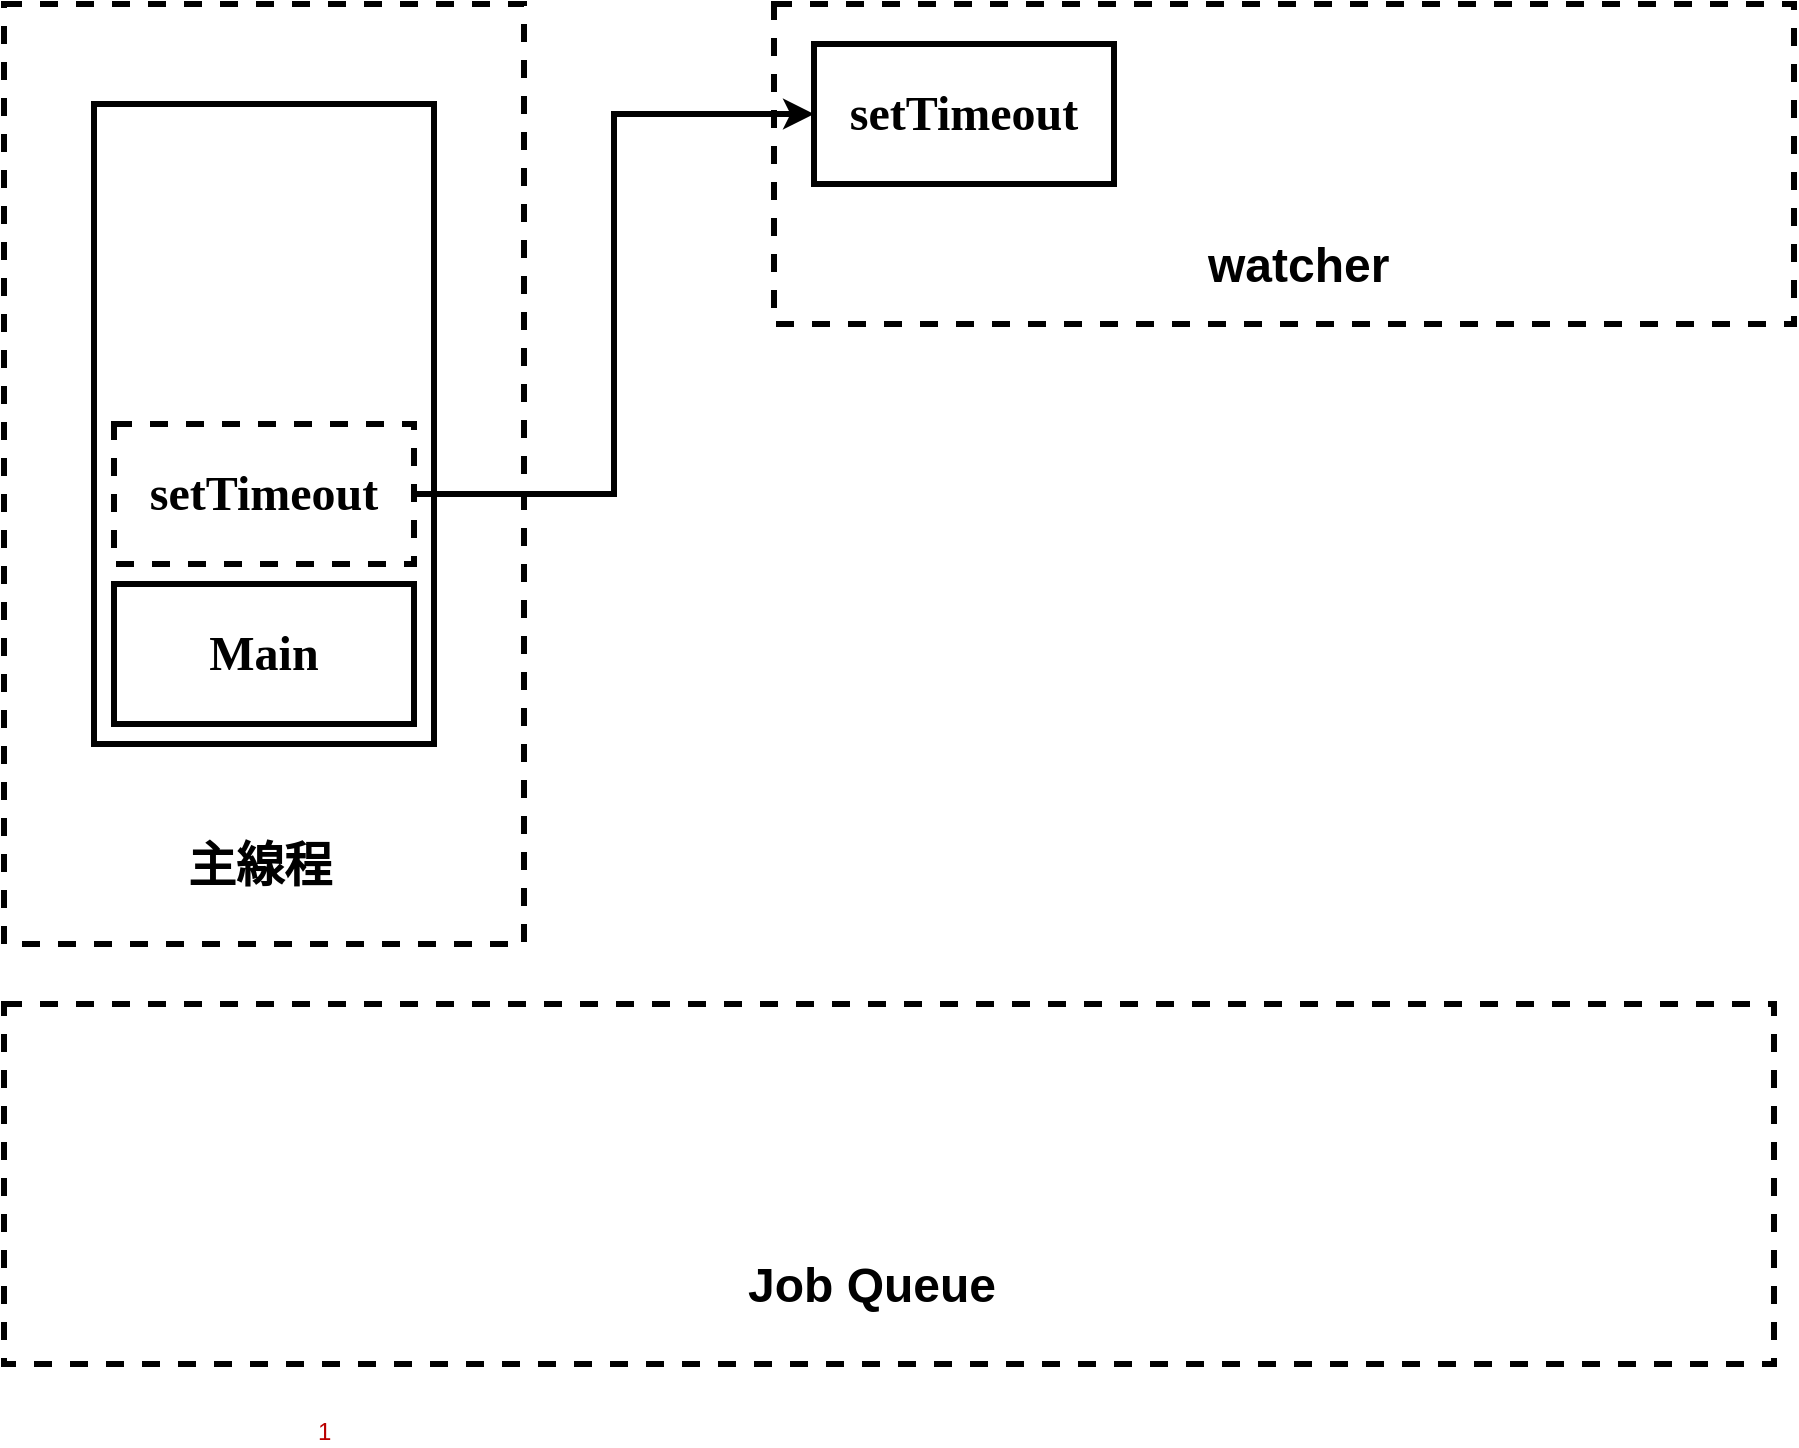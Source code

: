 <mxfile version="13.6.5">
    <diagram id="6hGFLwfOUW9BJ-s0fimq" name="Page-1">
        <mxGraphModel dx="1560" dy="1640" grid="1" gridSize="10" guides="1" tooltips="1" connect="1" arrows="1" fold="1" page="1" pageScale="1" pageWidth="1100" pageHeight="900" math="0" shadow="0">
            <root>
                <mxCell id="0"/>
                <mxCell id="1" parent="0"/>
                <mxCell id="152" value="" style="rounded=0;whiteSpace=wrap;html=1;strokeWidth=3;fillColor=none;dashed=1;" parent="1" vertex="1">
                    <mxGeometry x="75" y="70" width="260" height="470" as="geometry"/>
                </mxCell>
                <mxCell id="72" value="" style="rounded=0;whiteSpace=wrap;html=1;strokeWidth=3;fillColor=none;" parent="1" vertex="1">
                    <mxGeometry x="120" y="120" width="170" height="320" as="geometry"/>
                </mxCell>
                <mxCell id="138" value="Main" style="rounded=0;whiteSpace=wrap;html=1;fontFamily=微軟正黑體;fontSize=24;fontStyle=1;strokeWidth=3;shadow=0;glass=0;comic=0;" parent="1" vertex="1">
                    <mxGeometry x="130" y="360" width="150" height="70" as="geometry"/>
                </mxCell>
                <mxCell id="156" style="edgeStyle=orthogonalEdgeStyle;rounded=0;orthogonalLoop=1;jettySize=auto;html=1;exitX=1;exitY=0.5;exitDx=0;exitDy=0;entryX=0;entryY=0.5;entryDx=0;entryDy=0;strokeWidth=3;" parent="1" source="147" target="154" edge="1">
                    <mxGeometry relative="1" as="geometry"/>
                </mxCell>
                <mxCell id="147" value="setTimeout" style="rounded=0;whiteSpace=wrap;html=1;fontFamily=微軟正黑體;fontSize=24;fontStyle=1;strokeWidth=3;shadow=0;glass=0;comic=0;dashed=1;" parent="1" vertex="1">
                    <mxGeometry x="130" y="280" width="150" height="70" as="geometry"/>
                </mxCell>
                <mxCell id="150" value="&lt;div style=&quot;text-align: center&quot;&gt;&lt;span style=&quot;font-size: 24px&quot;&gt;&lt;b&gt;主線程&lt;/b&gt;&lt;/span&gt;&lt;/div&gt;" style="text;whiteSpace=wrap;html=1;" parent="1" vertex="1">
                    <mxGeometry x="165" y="480" width="80" height="30" as="geometry"/>
                </mxCell>
                <mxCell id="153" value="" style="rounded=0;whiteSpace=wrap;html=1;strokeWidth=3;fillColor=none;dashed=1;" parent="1" vertex="1">
                    <mxGeometry x="460" y="70" width="510" height="160" as="geometry"/>
                </mxCell>
                <mxCell id="154" value="setTimeout" style="rounded=0;whiteSpace=wrap;html=1;fontFamily=微軟正黑體;fontSize=24;fontStyle=1;strokeWidth=3;shadow=0;glass=0;comic=0;" parent="1" vertex="1">
                    <mxGeometry x="480" y="90" width="150" height="70" as="geometry"/>
                </mxCell>
                <mxCell id="155" value="&lt;div style=&quot;text-align: center&quot;&gt;&lt;span style=&quot;font-size: 24px&quot;&gt;&lt;b&gt;watcher&lt;/b&gt;&lt;/span&gt;&lt;/div&gt;" style="text;whiteSpace=wrap;html=1;" parent="1" vertex="1">
                    <mxGeometry x="675" y="180" width="80" height="30" as="geometry"/>
                </mxCell>
                <mxCell id="157" value="" style="rounded=0;whiteSpace=wrap;html=1;strokeWidth=3;fillColor=none;dashed=1;" parent="1" vertex="1">
                    <mxGeometry x="75" y="570" width="885" height="180" as="geometry"/>
                </mxCell>
                <mxCell id="158" value="&lt;div style=&quot;text-align: center&quot;&gt;&lt;span style=&quot;font-size: 24px&quot;&gt;&lt;b&gt;Job Queue&lt;/b&gt;&lt;/span&gt;&lt;/div&gt;" style="text;whiteSpace=wrap;html=1;" parent="1" vertex="1">
                    <mxGeometry x="445" y="690" width="145" height="30" as="geometry"/>
                </mxCell>
                <mxCell id="159" value="&lt;font color=&quot;rgba(0, 0, 0, 0)&quot;&gt;1&lt;/font&gt;" style="text;whiteSpace=wrap;html=1;" vertex="1" parent="1">
                    <mxGeometry x="230" y="770" width="550" height="20" as="geometry"/>
                </mxCell>
            </root>
        </mxGraphModel>
    </diagram>
</mxfile>